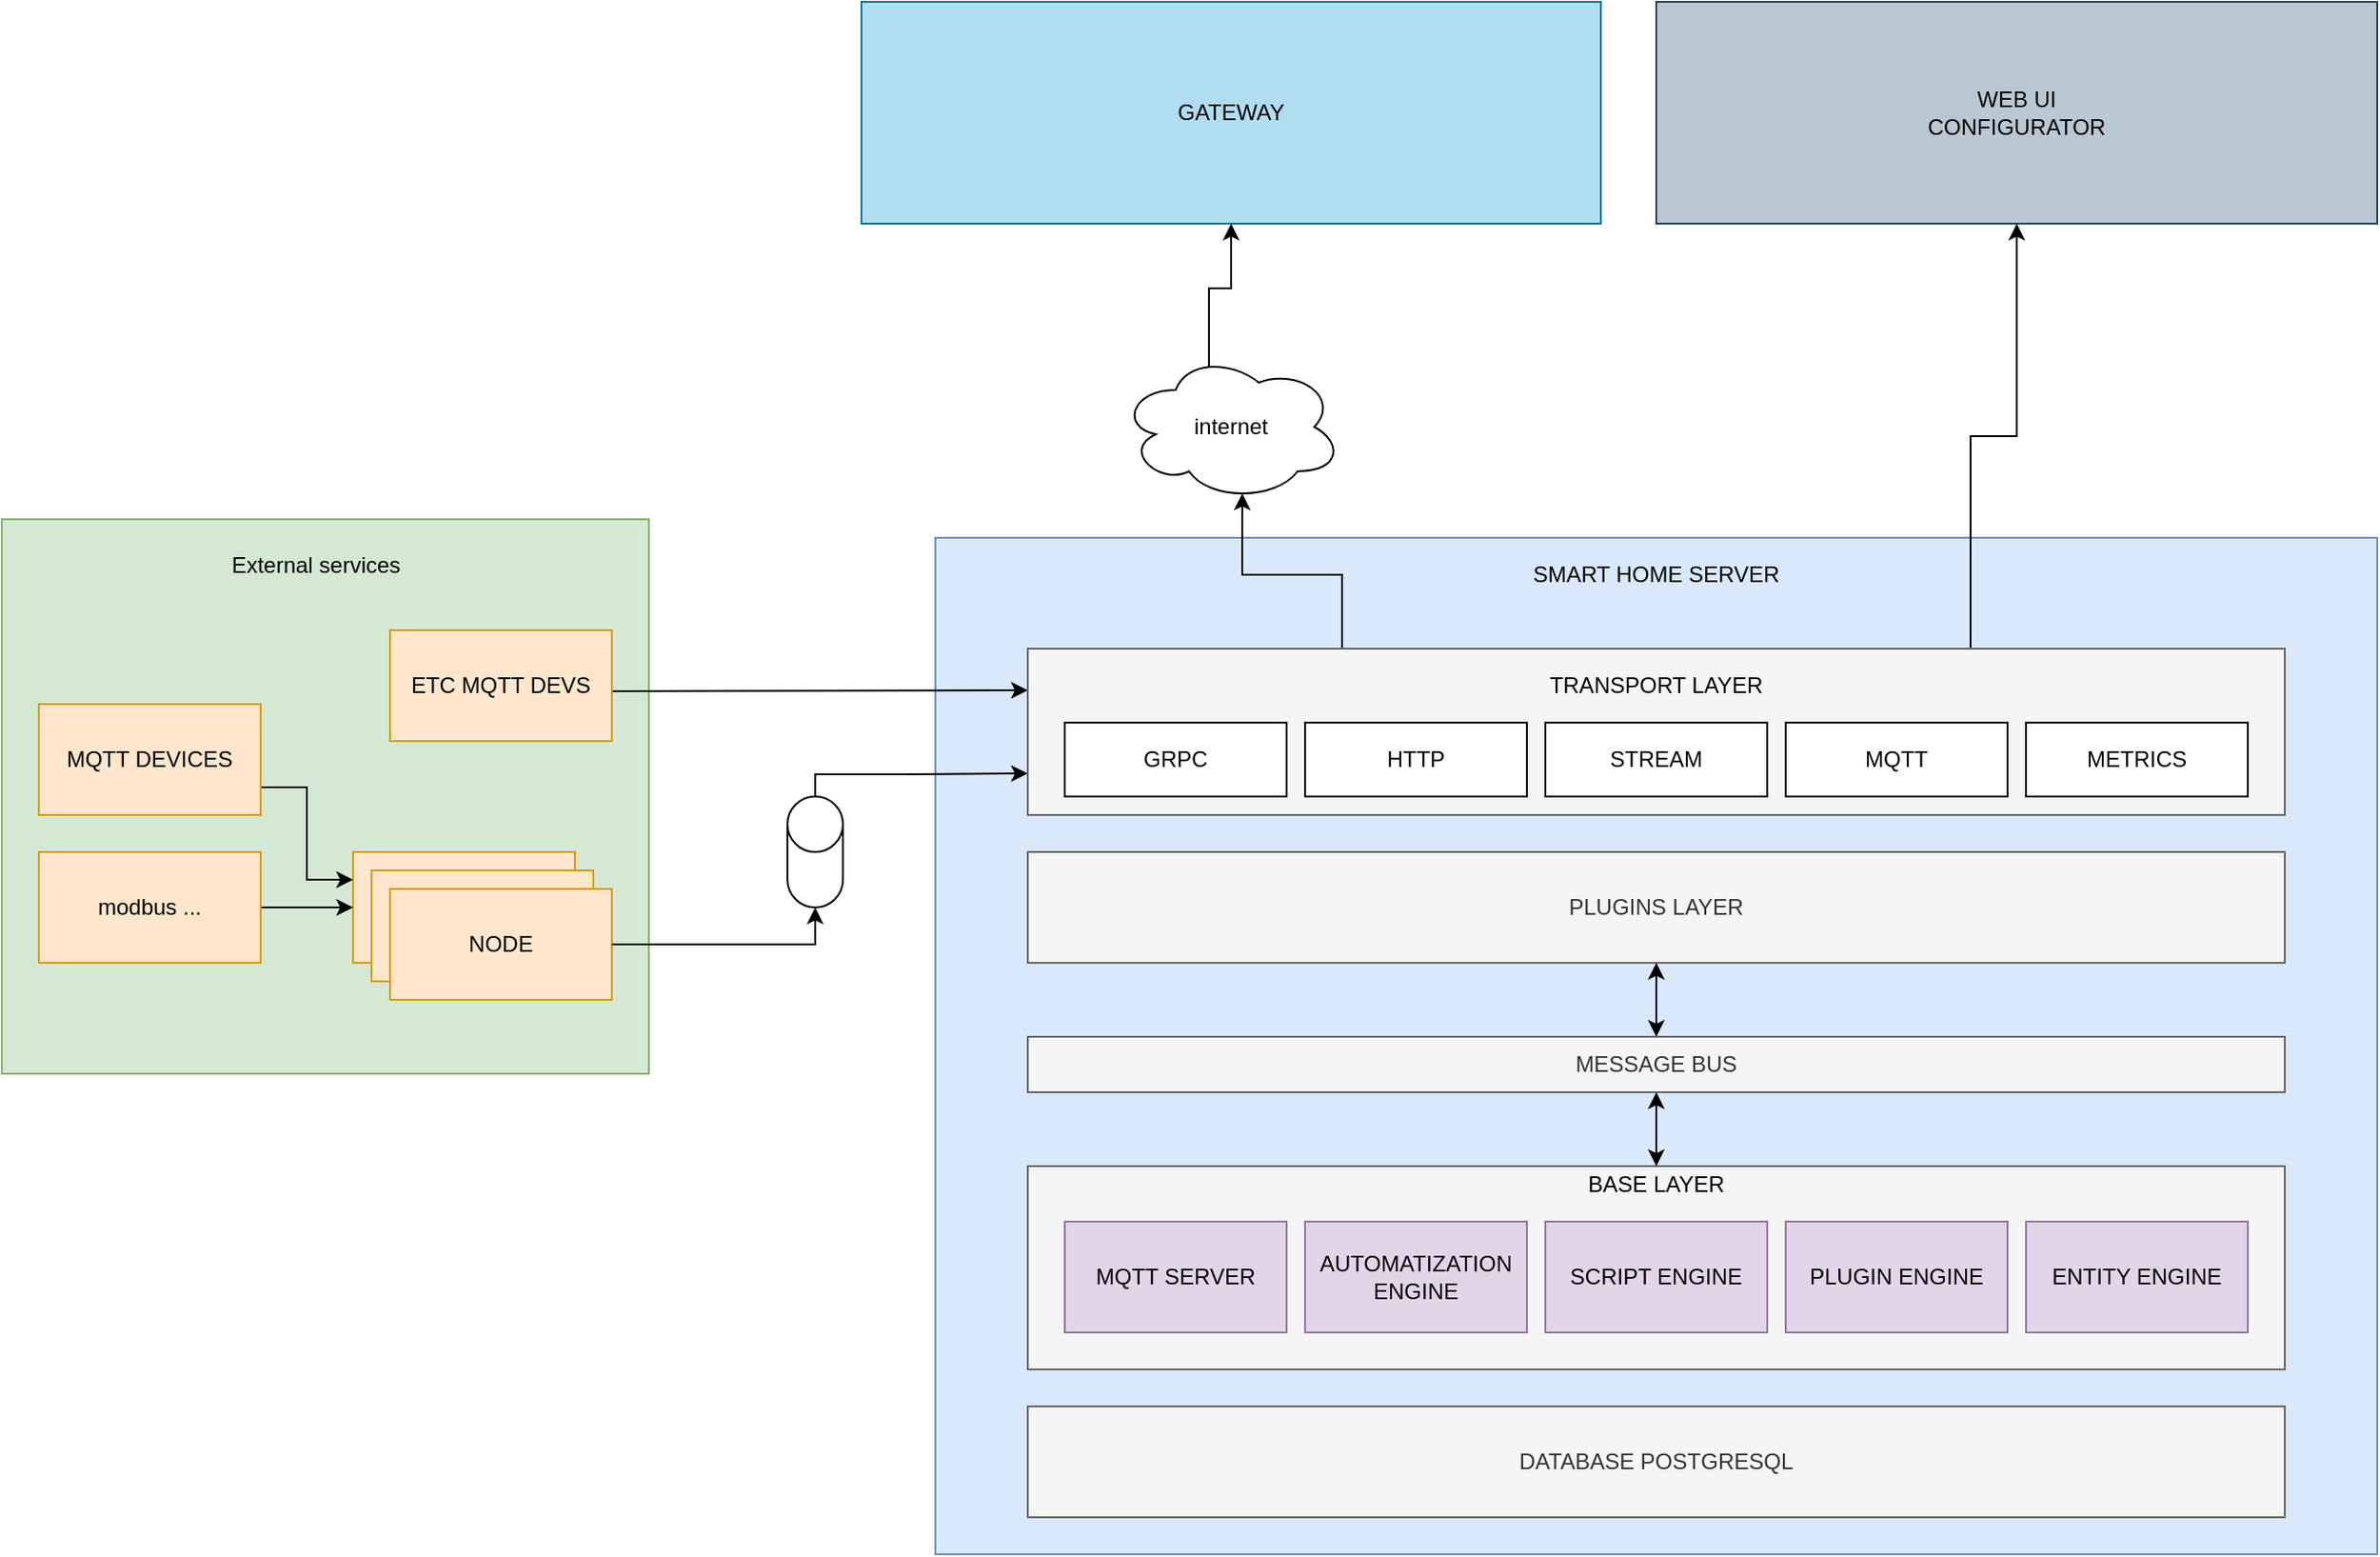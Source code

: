 <mxfile version="14.5.1" type="device"><diagram id="KciTyAEE1lLVMgJhAvgr" name="Страница 1"><mxGraphModel dx="2387" dy="2366" grid="1" gridSize="10" guides="1" tooltips="1" connect="1" arrows="1" fold="1" page="1" pageScale="1" pageWidth="827" pageHeight="1169" math="0" shadow="0"><root><mxCell id="0"/><mxCell id="1" parent="0"/><mxCell id="7gTRT4Em1negtaQriOEl-19" value="" style="rounded=0;whiteSpace=wrap;html=1;fillColor=#dae8fc;strokeColor=#6c8ebf;" vertex="1" parent="1"><mxGeometry x="-30" y="-100" width="780" height="550" as="geometry"/></mxCell><mxCell id="7gTRT4Em1negtaQriOEl-31" value="" style="rounded=0;whiteSpace=wrap;html=1;fillColor=#f5f5f5;strokeColor=#666666;fontColor=#333333;" vertex="1" parent="1"><mxGeometry x="20" y="240" width="680" height="110" as="geometry"/></mxCell><mxCell id="7gTRT4Em1negtaQriOEl-17" value="" style="rounded=0;whiteSpace=wrap;html=1;fillColor=#d5e8d4;strokeColor=#82b366;" vertex="1" parent="1"><mxGeometry x="-535" y="-110" width="350" height="300" as="geometry"/></mxCell><mxCell id="7gTRT4Em1negtaQriOEl-1" value="MQTT SERVER" style="rounded=0;whiteSpace=wrap;html=1;fillColor=#e1d5e7;strokeColor=#9673a6;" vertex="1" parent="1"><mxGeometry x="40" y="270" width="120" height="60" as="geometry"/></mxCell><mxCell id="7gTRT4Em1negtaQriOEl-2" value="SCRIPT ENGINE" style="rounded=0;whiteSpace=wrap;html=1;fillColor=#e1d5e7;strokeColor=#9673a6;" vertex="1" parent="1"><mxGeometry x="300" y="270" width="120" height="60" as="geometry"/></mxCell><mxCell id="7gTRT4Em1negtaQriOEl-3" value="MESSAGE BUS" style="rounded=0;whiteSpace=wrap;html=1;fillColor=#f5f5f5;strokeColor=#666666;fontColor=#333333;" vertex="1" parent="1"><mxGeometry x="20" y="170" width="680" height="30" as="geometry"/></mxCell><mxCell id="7gTRT4Em1negtaQriOEl-4" value="PLUGIN ENGINE" style="rounded=0;whiteSpace=wrap;html=1;fillColor=#e1d5e7;strokeColor=#9673a6;" vertex="1" parent="1"><mxGeometry x="430" y="270" width="120" height="60" as="geometry"/></mxCell><mxCell id="7gTRT4Em1negtaQriOEl-5" value="ENTITY ENGINE" style="rounded=0;whiteSpace=wrap;html=1;fillColor=#e1d5e7;strokeColor=#9673a6;" vertex="1" parent="1"><mxGeometry x="560" y="270" width="120" height="60" as="geometry"/></mxCell><mxCell id="7gTRT4Em1negtaQriOEl-6" value="PLUGINS LAYER" style="rounded=0;whiteSpace=wrap;html=1;fillColor=#f5f5f5;strokeColor=#666666;fontColor=#333333;" vertex="1" parent="1"><mxGeometry x="20" y="70" width="680" height="60" as="geometry"/></mxCell><mxCell id="7gTRT4Em1negtaQriOEl-12" value="NODE" style="rounded=0;whiteSpace=wrap;html=1;fillColor=#ffe6cc;strokeColor=#d79b00;" vertex="1" parent="1"><mxGeometry x="-345" y="70" width="120" height="60" as="geometry"/></mxCell><mxCell id="7gTRT4Em1negtaQriOEl-13" value="NODE" style="rounded=0;whiteSpace=wrap;html=1;fillColor=#ffe6cc;strokeColor=#d79b00;" vertex="1" parent="1"><mxGeometry x="-335" y="80" width="120" height="60" as="geometry"/></mxCell><mxCell id="7gTRT4Em1negtaQriOEl-87" style="edgeStyle=orthogonalEdgeStyle;rounded=0;orthogonalLoop=1;jettySize=auto;html=1;exitX=0.5;exitY=0;exitDx=0;exitDy=0;entryX=0;entryY=0.75;entryDx=0;entryDy=0;exitPerimeter=0;" edge="1" parent="1" source="7gTRT4Em1negtaQriOEl-64" target="7gTRT4Em1negtaQriOEl-41"><mxGeometry relative="1" as="geometry"><Array as="points"><mxPoint x="-95" y="28"/><mxPoint x="-50" y="28"/></Array></mxGeometry></mxCell><mxCell id="7gTRT4Em1negtaQriOEl-14" value="NODE" style="rounded=0;whiteSpace=wrap;html=1;fillColor=#ffe6cc;strokeColor=#d79b00;" vertex="1" parent="1"><mxGeometry x="-325" y="90" width="120" height="60" as="geometry"/></mxCell><mxCell id="7gTRT4Em1negtaQriOEl-18" value="External services" style="text;html=1;strokeColor=none;fillColor=none;align=center;verticalAlign=middle;whiteSpace=wrap;rounded=0;" vertex="1" parent="1"><mxGeometry x="-425" y="-95" width="120" height="20" as="geometry"/></mxCell><mxCell id="7gTRT4Em1negtaQriOEl-20" value="SMART HOME SERVER" style="text;html=1;strokeColor=none;fillColor=none;align=center;verticalAlign=middle;whiteSpace=wrap;rounded=0;" vertex="1" parent="1"><mxGeometry x="265" y="-90" width="190" height="20" as="geometry"/></mxCell><mxCell id="7gTRT4Em1negtaQriOEl-67" style="edgeStyle=orthogonalEdgeStyle;rounded=0;orthogonalLoop=1;jettySize=auto;html=1;exitX=1;exitY=0.5;exitDx=0;exitDy=0;entryX=0;entryY=0.25;entryDx=0;entryDy=0;" edge="1" parent="1" source="7gTRT4Em1negtaQriOEl-29" target="7gTRT4Em1negtaQriOEl-41"><mxGeometry relative="1" as="geometry"><Array as="points"><mxPoint x="-200" y="-17"/><mxPoint x="-70" y="-17"/></Array></mxGeometry></mxCell><mxCell id="7gTRT4Em1negtaQriOEl-29" value="ETC MQTT DEVS" style="rounded=0;whiteSpace=wrap;html=1;fillColor=#ffe6cc;strokeColor=#d79b00;" vertex="1" parent="1"><mxGeometry x="-325" y="-50" width="120" height="60" as="geometry"/></mxCell><mxCell id="7gTRT4Em1negtaQriOEl-32" value="BASE LAYER" style="text;html=1;strokeColor=none;fillColor=none;align=center;verticalAlign=middle;whiteSpace=wrap;rounded=0;" vertex="1" parent="1"><mxGeometry x="305" y="240" width="110" height="20" as="geometry"/></mxCell><mxCell id="7gTRT4Em1negtaQriOEl-37" value="" style="endArrow=classic;startArrow=classic;html=1;entryX=0.5;entryY=1;entryDx=0;entryDy=0;" edge="1" parent="1" source="7gTRT4Em1negtaQriOEl-3" target="7gTRT4Em1negtaQriOEl-6"><mxGeometry width="50" height="50" relative="1" as="geometry"><mxPoint x="390" y="430" as="sourcePoint"/><mxPoint x="440" y="380" as="targetPoint"/></mxGeometry></mxCell><mxCell id="7gTRT4Em1negtaQriOEl-38" value="" style="endArrow=classic;startArrow=classic;html=1;entryX=0.5;entryY=1;entryDx=0;entryDy=0;exitX=0.5;exitY=0;exitDx=0;exitDy=0;" edge="1" parent="1" source="7gTRT4Em1negtaQriOEl-31" target="7gTRT4Em1negtaQriOEl-3"><mxGeometry width="50" height="50" relative="1" as="geometry"><mxPoint x="390" y="430" as="sourcePoint"/><mxPoint x="440" y="380" as="targetPoint"/></mxGeometry></mxCell><mxCell id="7gTRT4Em1negtaQriOEl-81" style="edgeStyle=orthogonalEdgeStyle;rounded=0;orthogonalLoop=1;jettySize=auto;html=1;exitX=0.25;exitY=0;exitDx=0;exitDy=0;entryX=0.55;entryY=0.95;entryDx=0;entryDy=0;entryPerimeter=0;" edge="1" parent="1" source="7gTRT4Em1negtaQriOEl-41" target="7gTRT4Em1negtaQriOEl-68"><mxGeometry relative="1" as="geometry"/></mxCell><mxCell id="7gTRT4Em1negtaQriOEl-82" style="edgeStyle=orthogonalEdgeStyle;rounded=0;orthogonalLoop=1;jettySize=auto;html=1;exitX=0.75;exitY=0;exitDx=0;exitDy=0;entryX=0.5;entryY=1;entryDx=0;entryDy=0;" edge="1" parent="1" source="7gTRT4Em1negtaQriOEl-41" target="7gTRT4Em1negtaQriOEl-55"><mxGeometry relative="1" as="geometry"/></mxCell><mxCell id="7gTRT4Em1negtaQriOEl-41" value="" style="rounded=0;whiteSpace=wrap;html=1;fillColor=#f5f5f5;strokeColor=#666666;fontColor=#333333;" vertex="1" parent="1"><mxGeometry x="20" y="-40" width="680" height="90" as="geometry"/></mxCell><mxCell id="7gTRT4Em1negtaQriOEl-42" value="DATABASE POSTGRESQL" style="rounded=0;whiteSpace=wrap;html=1;fillColor=#f5f5f5;strokeColor=#666666;fontColor=#333333;" vertex="1" parent="1"><mxGeometry x="20" y="370" width="680" height="60" as="geometry"/></mxCell><mxCell id="7gTRT4Em1negtaQriOEl-50" style="edgeStyle=orthogonalEdgeStyle;rounded=0;orthogonalLoop=1;jettySize=auto;html=1;exitX=1;exitY=0.5;exitDx=0;exitDy=0;entryX=0;entryY=0.5;entryDx=0;entryDy=0;" edge="1" parent="1" source="7gTRT4Em1negtaQriOEl-47" target="7gTRT4Em1negtaQriOEl-12"><mxGeometry relative="1" as="geometry"/></mxCell><mxCell id="7gTRT4Em1negtaQriOEl-47" value="modbus ..." style="rounded=0;whiteSpace=wrap;html=1;fillColor=#ffe6cc;strokeColor=#d79b00;" vertex="1" parent="1"><mxGeometry x="-515" y="70" width="120" height="60" as="geometry"/></mxCell><mxCell id="7gTRT4Em1negtaQriOEl-54" value="AUTOMATIZATION&lt;br&gt;ENGINE" style="rounded=0;whiteSpace=wrap;html=1;fillColor=#e1d5e7;strokeColor=#9673a6;" vertex="1" parent="1"><mxGeometry x="170" y="270" width="120" height="60" as="geometry"/></mxCell><mxCell id="7gTRT4Em1negtaQriOEl-55" value="WEB UI&lt;br&gt;CONFIGURATOR" style="rounded=0;whiteSpace=wrap;html=1;fillColor=#bac8d3;strokeColor=#23445d;" vertex="1" parent="1"><mxGeometry x="360" y="-390" width="390" height="120" as="geometry"/></mxCell><mxCell id="7gTRT4Em1negtaQriOEl-58" value="GATEWAY" style="rounded=0;whiteSpace=wrap;html=1;fillColor=#b1ddf0;strokeColor=#10739e;" vertex="1" parent="1"><mxGeometry x="-70" y="-390" width="400" height="120" as="geometry"/></mxCell><mxCell id="7gTRT4Em1negtaQriOEl-63" style="edgeStyle=orthogonalEdgeStyle;rounded=0;orthogonalLoop=1;jettySize=auto;html=1;exitX=1;exitY=0.75;exitDx=0;exitDy=0;entryX=0;entryY=0.25;entryDx=0;entryDy=0;" edge="1" parent="1" source="7gTRT4Em1negtaQriOEl-62" target="7gTRT4Em1negtaQriOEl-12"><mxGeometry relative="1" as="geometry"/></mxCell><mxCell id="7gTRT4Em1negtaQriOEl-62" value="MQTT DEVICES" style="rounded=0;whiteSpace=wrap;html=1;fillColor=#ffe6cc;strokeColor=#d79b00;" vertex="1" parent="1"><mxGeometry x="-515" y="-10" width="120" height="60" as="geometry"/></mxCell><mxCell id="7gTRT4Em1negtaQriOEl-70" style="edgeStyle=orthogonalEdgeStyle;rounded=0;orthogonalLoop=1;jettySize=auto;html=1;exitX=0.4;exitY=0.1;exitDx=0;exitDy=0;exitPerimeter=0;entryX=0.5;entryY=1;entryDx=0;entryDy=0;" edge="1" parent="1" source="7gTRT4Em1negtaQriOEl-68" target="7gTRT4Em1negtaQriOEl-58"><mxGeometry relative="1" as="geometry"/></mxCell><mxCell id="7gTRT4Em1negtaQriOEl-68" value="" style="ellipse;shape=cloud;whiteSpace=wrap;html=1;" vertex="1" parent="1"><mxGeometry x="70" y="-200" width="120" height="80" as="geometry"/></mxCell><mxCell id="7gTRT4Em1negtaQriOEl-71" value="internet" style="text;html=1;strokeColor=none;fillColor=none;align=center;verticalAlign=middle;whiteSpace=wrap;rounded=0;" vertex="1" parent="1"><mxGeometry x="110" y="-170" width="40" height="20" as="geometry"/></mxCell><mxCell id="7gTRT4Em1negtaQriOEl-74" value="GRPC" style="rounded=0;whiteSpace=wrap;html=1;" vertex="1" parent="1"><mxGeometry x="40" width="120" height="40" as="geometry"/></mxCell><mxCell id="7gTRT4Em1negtaQriOEl-76" value="HTTP" style="rounded=0;whiteSpace=wrap;html=1;" vertex="1" parent="1"><mxGeometry x="170" width="120" height="40" as="geometry"/></mxCell><mxCell id="7gTRT4Em1negtaQriOEl-77" value="STREAM" style="rounded=0;whiteSpace=wrap;html=1;" vertex="1" parent="1"><mxGeometry x="300" width="120" height="40" as="geometry"/></mxCell><mxCell id="7gTRT4Em1negtaQriOEl-78" value="MQTT" style="rounded=0;whiteSpace=wrap;html=1;" vertex="1" parent="1"><mxGeometry x="430" width="120" height="40" as="geometry"/></mxCell><mxCell id="7gTRT4Em1negtaQriOEl-79" value="METRICS" style="rounded=0;whiteSpace=wrap;html=1;" vertex="1" parent="1"><mxGeometry x="560" width="120" height="40" as="geometry"/></mxCell><mxCell id="7gTRT4Em1negtaQriOEl-80" value="TRANSPORT LAYER" style="text;html=1;strokeColor=none;fillColor=none;align=center;verticalAlign=middle;whiteSpace=wrap;rounded=0;" vertex="1" parent="1"><mxGeometry x="290" y="-30" width="140" height="20" as="geometry"/></mxCell><mxCell id="7gTRT4Em1negtaQriOEl-64" value="" style="shape=cylinder3;whiteSpace=wrap;html=1;boundedLbl=1;backgroundOutline=1;size=15;rotation=0;" vertex="1" parent="1"><mxGeometry x="-110" y="40" width="30" height="60" as="geometry"/></mxCell><mxCell id="7gTRT4Em1negtaQriOEl-89" style="edgeStyle=orthogonalEdgeStyle;rounded=0;orthogonalLoop=1;jettySize=auto;html=1;exitX=1;exitY=0.5;exitDx=0;exitDy=0;entryX=0.5;entryY=1;entryDx=0;entryDy=0;entryPerimeter=0;" edge="1" parent="1" source="7gTRT4Em1negtaQriOEl-14" target="7gTRT4Em1negtaQriOEl-64"><mxGeometry relative="1" as="geometry"><mxPoint x="-205" y="120" as="sourcePoint"/><mxPoint x="20" y="27.5" as="targetPoint"/></mxGeometry></mxCell></root></mxGraphModel></diagram></mxfile>